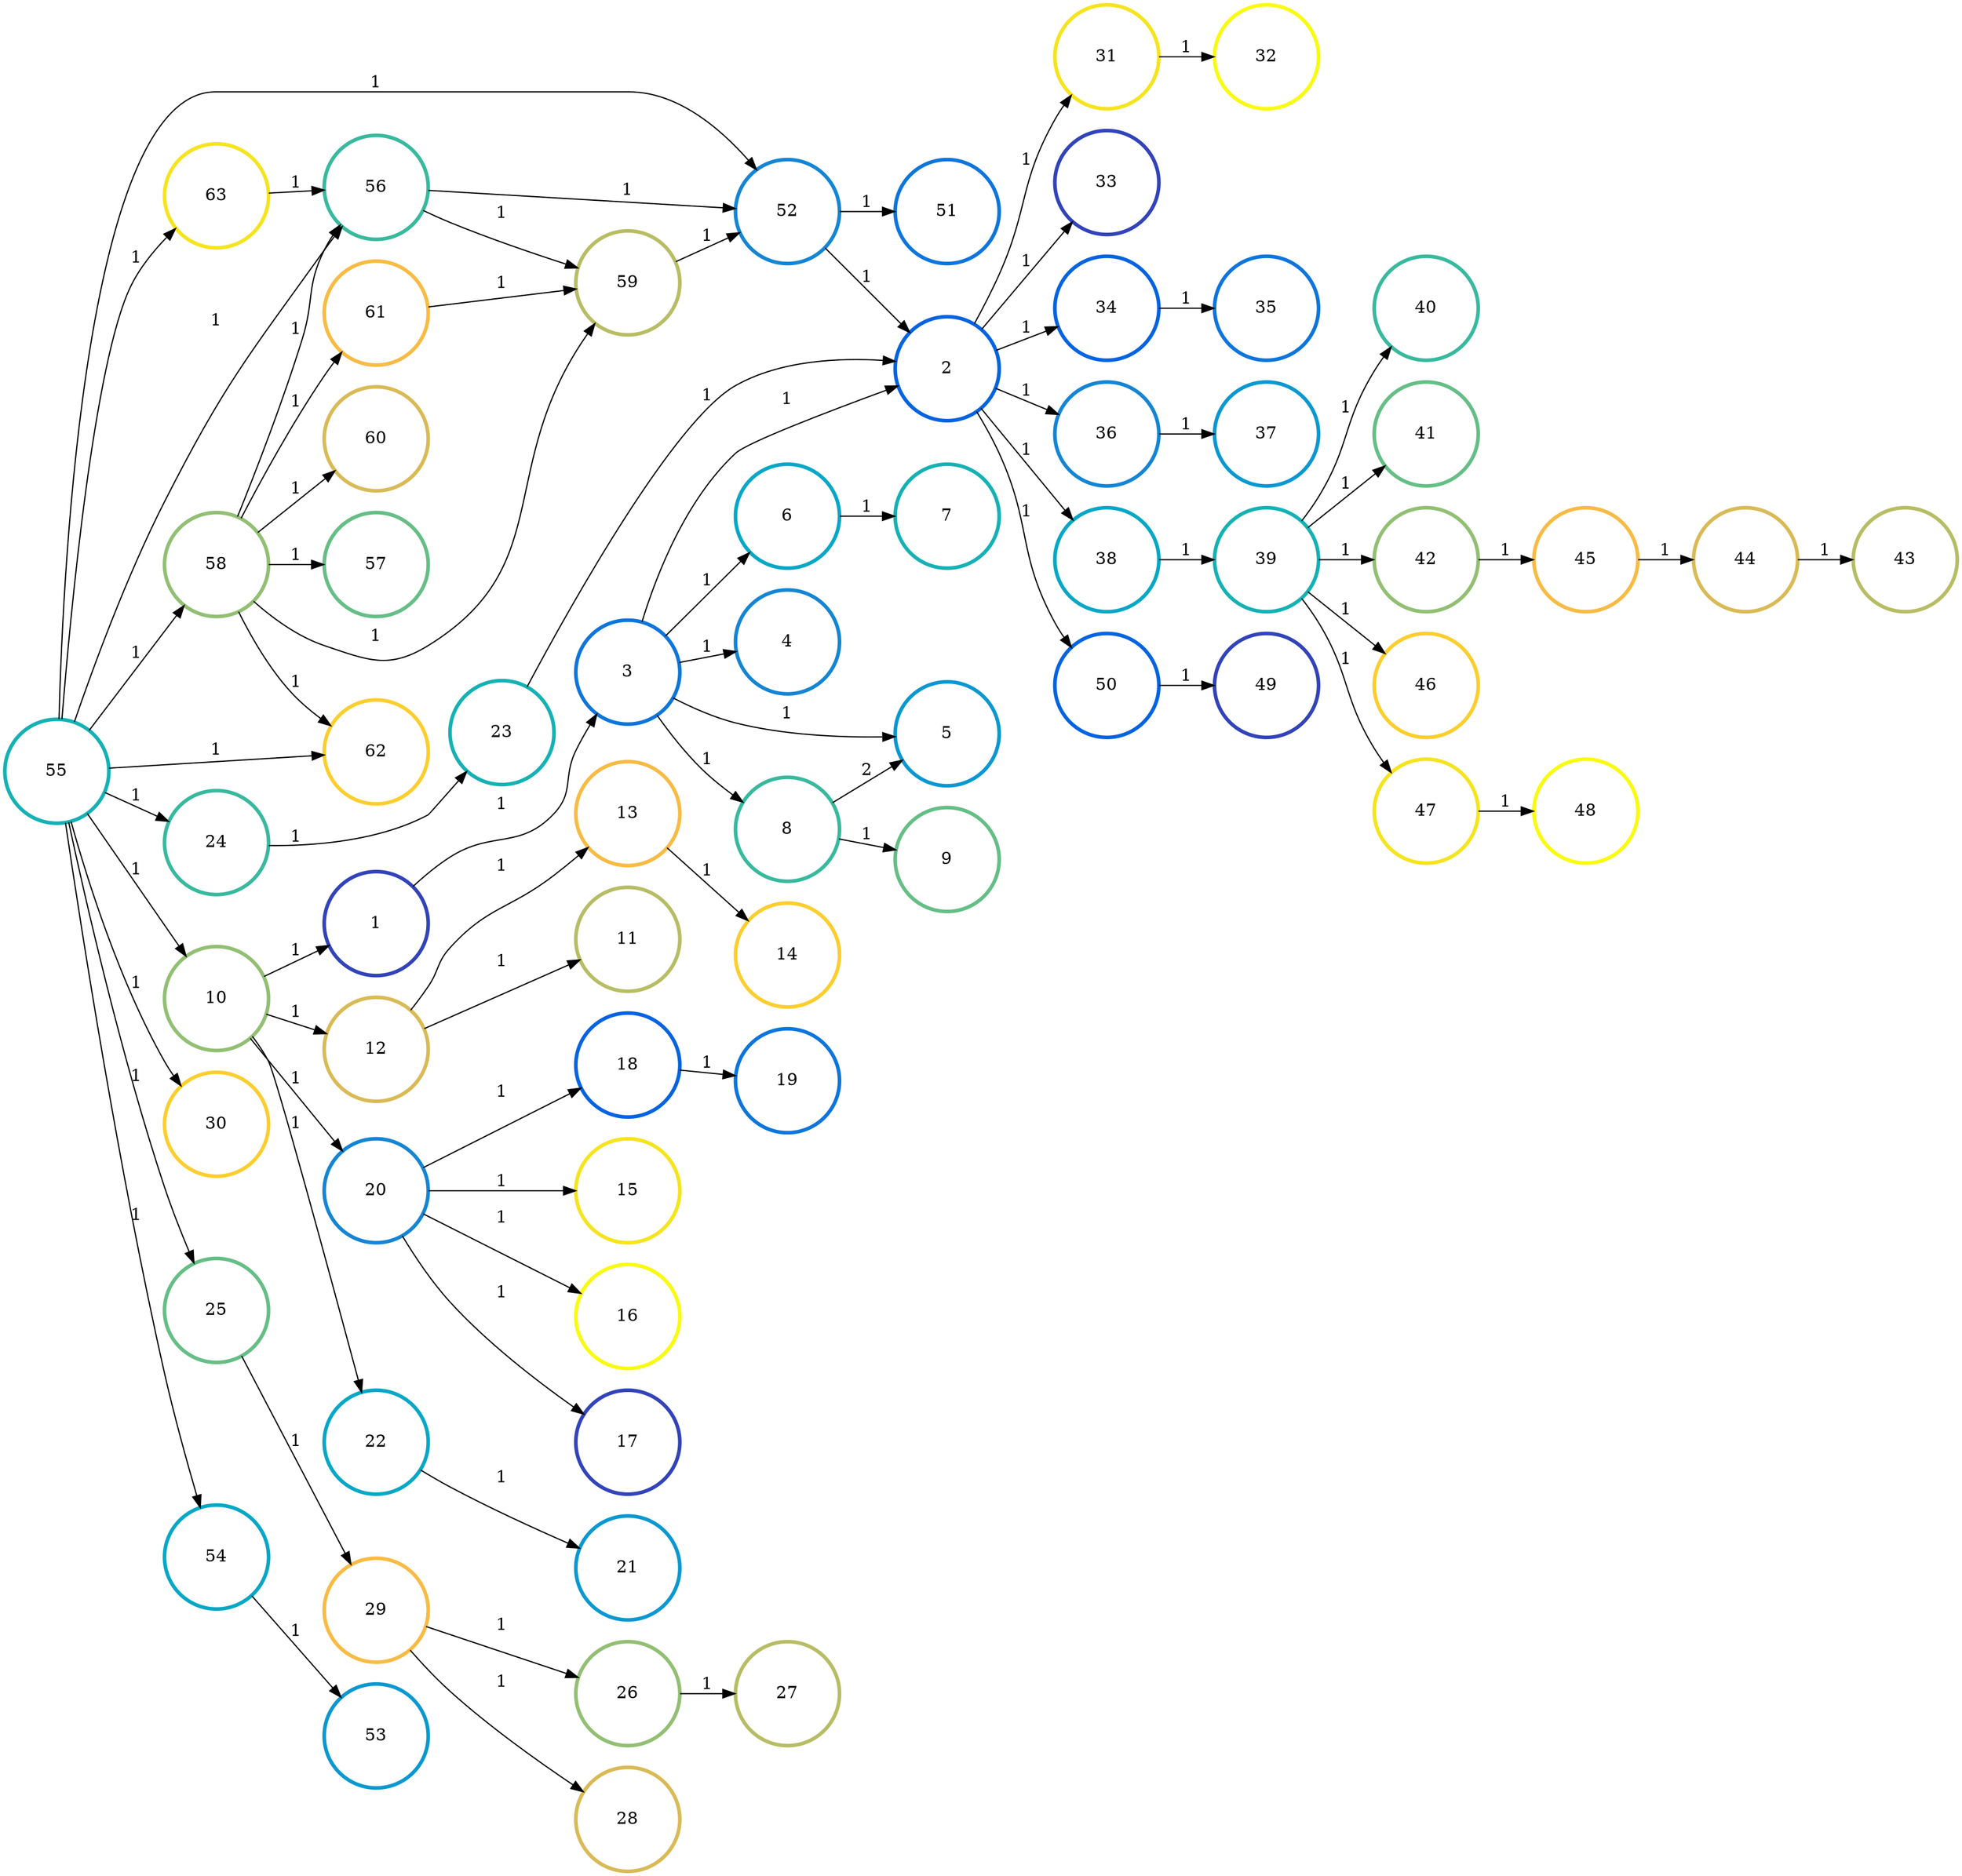 digraph N {
	overlap="false"
	rankdir="LR"
	0 [label="1",width=1.2,height=1.2,style="",penwidth=3,color="#3243BA"]
	1 [label="2",width=1.2,height=1.2,style="",penwidth=3,color="#0363E1"]
	2 [label="3",width=1.2,height=1.2,style="",penwidth=3,color="#0D75DC"]
	3 [label="4",width=1.2,height=1.2,style="",penwidth=3,color="#1485D4"]
	4 [label="5",width=1.2,height=1.2,style="",penwidth=3,color="#0998D1"]
	5 [label="6",width=1.2,height=1.2,style="",penwidth=3,color="#06A7C6"]
	6 [label="7",width=1.2,height=1.2,style="",penwidth=3,color="#15B1B4"]
	7 [label="8",width=1.2,height=1.2,style="",penwidth=3,color="#38B99E"]
	8 [label="9",width=1.2,height=1.2,style="",penwidth=3,color="#65BE86"]
	9 [label="10",width=1.2,height=1.2,style="",penwidth=3,color="#92BF73"]
	10 [label="11",width=1.2,height=1.2,style="",penwidth=3,color="#B7BD64"]
	11 [label="12",width=1.2,height=1.2,style="",penwidth=3,color="#D9BA56"]
	12 [label="13",width=1.2,height=1.2,style="",penwidth=3,color="#F8BB44"]
	13 [label="14",width=1.2,height=1.2,style="",penwidth=3,color="#FCCE2E"]
	14 [label="15",width=1.2,height=1.2,style="",penwidth=3,color="#F5E41D"]
	15 [label="16",width=1.2,height=1.2,style="",penwidth=3,color="#F9FB0E"]
	16 [label="17",width=1.2,height=1.2,style="",penwidth=3,color="#3243BA"]
	17 [label="18",width=1.2,height=1.2,style="",penwidth=3,color="#0363E1"]
	18 [label="19",width=1.2,height=1.2,style="",penwidth=3,color="#0D75DC"]
	19 [label="20",width=1.2,height=1.2,style="",penwidth=3,color="#1485D4"]
	20 [label="21",width=1.2,height=1.2,style="",penwidth=3,color="#0998D1"]
	21 [label="22",width=1.2,height=1.2,style="",penwidth=3,color="#06A7C6"]
	22 [label="23",width=1.2,height=1.2,style="",penwidth=3,color="#15B1B4"]
	23 [label="24",width=1.2,height=1.2,style="",penwidth=3,color="#38B99E"]
	24 [label="25",width=1.2,height=1.2,style="",penwidth=3,color="#65BE86"]
	25 [label="26",width=1.2,height=1.2,style="",penwidth=3,color="#92BF73"]
	26 [label="27",width=1.2,height=1.2,style="",penwidth=3,color="#B7BD64"]
	27 [label="28",width=1.2,height=1.2,style="",penwidth=3,color="#D9BA56"]
	28 [label="29",width=1.2,height=1.2,style="",penwidth=3,color="#F8BB44"]
	29 [label="30",width=1.2,height=1.2,style="",penwidth=3,color="#FCCE2E"]
	30 [label="31",width=1.2,height=1.2,style="",penwidth=3,color="#F5E41D"]
	31 [label="32",width=1.2,height=1.2,style="",penwidth=3,color="#F9FB0E"]
	32 [label="33",width=1.2,height=1.2,style="",penwidth=3,color="#3243BA"]
	33 [label="34",width=1.2,height=1.2,style="",penwidth=3,color="#0363E1"]
	34 [label="35",width=1.2,height=1.2,style="",penwidth=3,color="#0D75DC"]
	35 [label="36",width=1.2,height=1.2,style="",penwidth=3,color="#1485D4"]
	36 [label="37",width=1.2,height=1.2,style="",penwidth=3,color="#0998D1"]
	37 [label="38",width=1.2,height=1.2,style="",penwidth=3,color="#06A7C6"]
	38 [label="39",width=1.2,height=1.2,style="",penwidth=3,color="#15B1B4"]
	39 [label="40",width=1.2,height=1.2,style="",penwidth=3,color="#38B99E"]
	40 [label="41",width=1.2,height=1.2,style="",penwidth=3,color="#65BE86"]
	41 [label="42",width=1.2,height=1.2,style="",penwidth=3,color="#92BF73"]
	42 [label="43",width=1.2,height=1.2,style="",penwidth=3,color="#B7BD64"]
	43 [label="44",width=1.2,height=1.2,style="",penwidth=3,color="#D9BA56"]
	44 [label="45",width=1.2,height=1.2,style="",penwidth=3,color="#F8BB44"]
	45 [label="46",width=1.2,height=1.2,style="",penwidth=3,color="#FCCE2E"]
	46 [label="47",width=1.2,height=1.2,style="",penwidth=3,color="#F5E41D"]
	47 [label="48",width=1.2,height=1.2,style="",penwidth=3,color="#F9FB0E"]
	48 [label="49",width=1.2,height=1.2,style="",penwidth=3,color="#3243BA"]
	49 [label="50",width=1.2,height=1.2,style="",penwidth=3,color="#0363E1"]
	50 [label="51",width=1.2,height=1.2,style="",penwidth=3,color="#0D75DC"]
	51 [label="52",width=1.2,height=1.2,style="",penwidth=3,color="#1485D4"]
	52 [label="53",width=1.2,height=1.2,style="",penwidth=3,color="#0998D1"]
	53 [label="54",width=1.2,height=1.2,style="",penwidth=3,color="#06A7C6"]
	54 [label="55",width=1.2,height=1.2,style="",penwidth=3,color="#15B1B4"]
	55 [label="56",width=1.2,height=1.2,style="",penwidth=3,color="#38B99E"]
	56 [label="57",width=1.2,height=1.2,style="",penwidth=3,color="#65BE86"]
	57 [label="58",width=1.2,height=1.2,style="",penwidth=3,color="#92BF73"]
	58 [label="59",width=1.2,height=1.2,style="",penwidth=3,color="#B7BD64"]
	59 [label="60",width=1.2,height=1.2,style="",penwidth=3,color="#D9BA56"]
	60 [label="61",width=1.2,height=1.2,style="",penwidth=3,color="#F8BB44"]
	61 [label="62",width=1.2,height=1.2,style="",penwidth=3,color="#FCCE2E"]
	62 [label="63",width=1.2,height=1.2,style="",penwidth=3,color="#F5E41D"]
	0 -> 2 [penwidth=1,color=black,label="1"]
	1 -> 30 [penwidth=1,color=black,label="1"]
	1 -> 32 [penwidth=1,color=black,label="1"]
	1 -> 33 [penwidth=1,color=black,label="1"]
	1 -> 35 [penwidth=1,color=black,label="1"]
	1 -> 37 [penwidth=1,color=black,label="1"]
	1 -> 49 [penwidth=1,color=black,label="1"]
	2 -> 1 [penwidth=1,color=black,label="1"]
	2 -> 3 [penwidth=1,color=black,label="1"]
	2 -> 4 [penwidth=1,color=black,label="1"]
	2 -> 5 [penwidth=1,color=black,label="1"]
	2 -> 7 [penwidth=1,color=black,label="1"]
	5 -> 6 [penwidth=1,color=black,label="1"]
	7 -> 4 [penwidth=1,color=black,label="2"]
	7 -> 8 [penwidth=1,color=black,label="1"]
	9 -> 0 [penwidth=1,color=black,label="1"]
	9 -> 11 [penwidth=1,color=black,label="1"]
	9 -> 19 [penwidth=1,color=black,label="1"]
	9 -> 21 [penwidth=1,color=black,label="1"]
	11 -> 10 [penwidth=1,color=black,label="1"]
	11 -> 12 [penwidth=1,color=black,label="1"]
	12 -> 13 [penwidth=1,color=black,label="1"]
	17 -> 18 [penwidth=1,color=black,label="1"]
	19 -> 14 [penwidth=1,color=black,label="1"]
	19 -> 15 [penwidth=1,color=black,label="1"]
	19 -> 16 [penwidth=1,color=black,label="1"]
	19 -> 17 [penwidth=1,color=black,label="1"]
	21 -> 20 [penwidth=1,color=black,label="1"]
	22 -> 1 [penwidth=1,color=black,label="1"]
	23 -> 22 [penwidth=1,color=black,label="1"]
	24 -> 28 [penwidth=1,color=black,label="1"]
	25 -> 26 [penwidth=1,color=black,label="1"]
	28 -> 25 [penwidth=1,color=black,label="1"]
	28 -> 27 [penwidth=1,color=black,label="1"]
	30 -> 31 [penwidth=1,color=black,label="1"]
	33 -> 34 [penwidth=1,color=black,label="1"]
	35 -> 36 [penwidth=1,color=black,label="1"]
	37 -> 38 [penwidth=1,color=black,label="1"]
	38 -> 39 [penwidth=1,color=black,label="1"]
	38 -> 40 [penwidth=1,color=black,label="1"]
	38 -> 41 [penwidth=1,color=black,label="1"]
	38 -> 45 [penwidth=1,color=black,label="1"]
	38 -> 46 [penwidth=1,color=black,label="1"]
	41 -> 44 [penwidth=1,color=black,label="1"]
	43 -> 42 [penwidth=1,color=black,label="1"]
	44 -> 43 [penwidth=1,color=black,label="1"]
	46 -> 47 [penwidth=1,color=black,label="1"]
	49 -> 48 [penwidth=1,color=black,label="1"]
	51 -> 1 [penwidth=1,color=black,label="1"]
	51 -> 50 [penwidth=1,color=black,label="1"]
	53 -> 52 [penwidth=1,color=black,label="1"]
	54 -> 9 [penwidth=1,color=black,label="1"]
	54 -> 23 [penwidth=1,color=black,label="1"]
	54 -> 24 [penwidth=1,color=black,label="1"]
	54 -> 29 [penwidth=1,color=black,label="1"]
	54 -> 51 [penwidth=1,color=black,label="1"]
	54 -> 53 [penwidth=1,color=black,label="1"]
	54 -> 55 [penwidth=1,color=black,label="1"]
	54 -> 57 [penwidth=1,color=black,label="1"]
	54 -> 61 [penwidth=1,color=black,label="1"]
	54 -> 62 [penwidth=1,color=black,label="1"]
	55 -> 51 [penwidth=1,color=black,label="1"]
	55 -> 58 [penwidth=1,color=black,label="1"]
	57 -> 55 [penwidth=1,color=black,label="1"]
	57 -> 56 [penwidth=1,color=black,label="1"]
	57 -> 58 [penwidth=1,color=black,label="1"]
	57 -> 59 [penwidth=1,color=black,label="1"]
	57 -> 60 [penwidth=1,color=black,label="1"]
	57 -> 61 [penwidth=1,color=black,label="1"]
	58 -> 51 [penwidth=1,color=black,label="1"]
	60 -> 58 [penwidth=1,color=black,label="1"]
	62 -> 55 [penwidth=1,color=black,label="1"]
}
